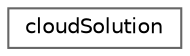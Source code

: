 digraph "Graphical Class Hierarchy"
{
 // LATEX_PDF_SIZE
  bgcolor="transparent";
  edge [fontname=Helvetica,fontsize=10,labelfontname=Helvetica,labelfontsize=10];
  node [fontname=Helvetica,fontsize=10,shape=box,height=0.2,width=0.4];
  rankdir="LR";
  Node0 [id="Node000000",label="cloudSolution",height=0.2,width=0.4,color="grey40", fillcolor="white", style="filled",URL="$classFoam_1_1cloudSolution.html",tooltip="Stores all relevant solution info for cloud."];
}
